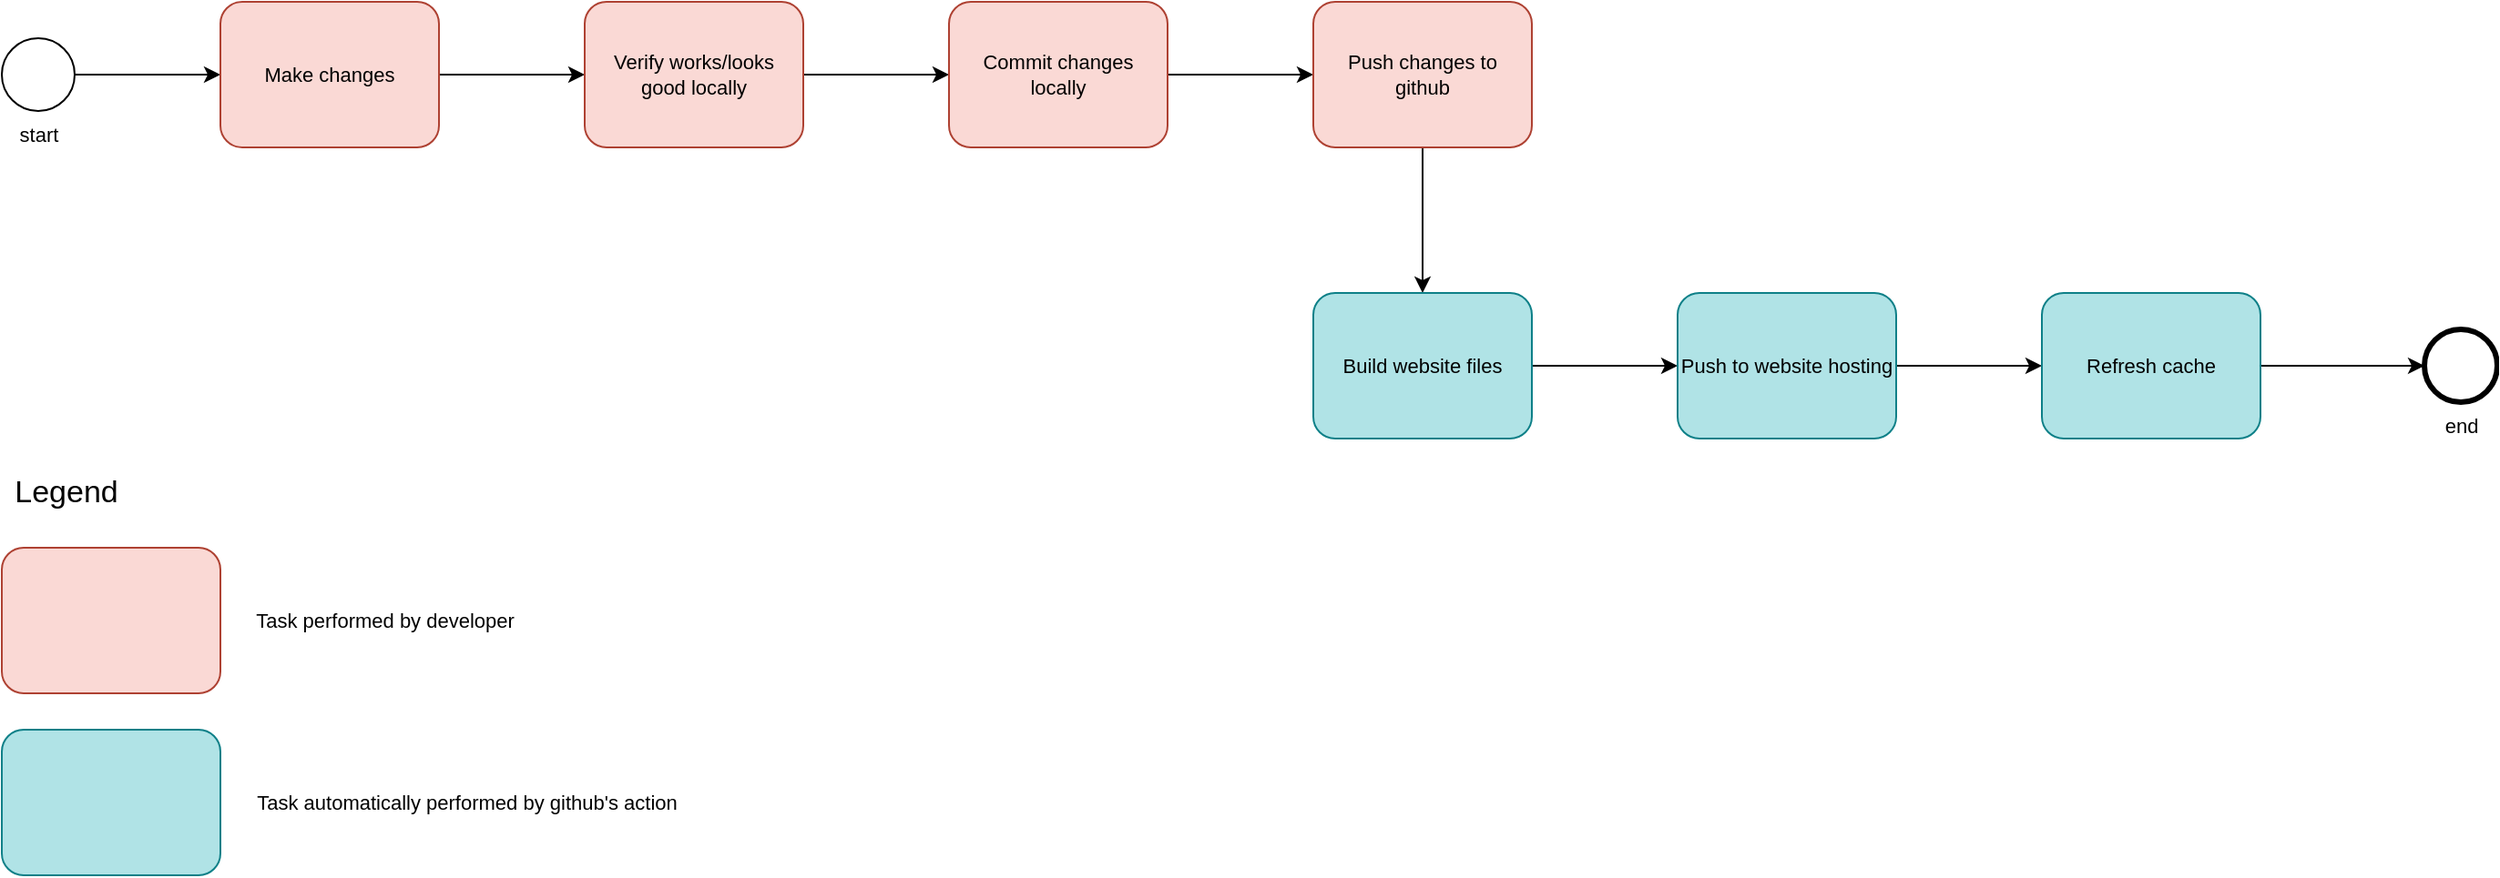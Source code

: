 <mxfile version="13.0.0" type="device"><diagram id="iCo3-tb4J8_4AIC5s0_e" name="Page-1"><mxGraphModel dx="2062" dy="1128" grid="1" gridSize="10" guides="1" tooltips="1" connect="1" arrows="1" fold="1" page="1" pageScale="1" pageWidth="850" pageHeight="1100" math="0" shadow="0"><root><mxCell id="0"/><mxCell id="1" parent="0"/><mxCell id="-RhAfYv6JuouAR7b05YL-44" value="" style="edgeStyle=orthogonalEdgeStyle;rounded=0;orthogonalLoop=1;jettySize=auto;html=1;strokeWidth=1;fontSize=11;fontColor=#000000;" edge="1" parent="1" source="-RhAfYv6JuouAR7b05YL-41"><mxGeometry relative="1" as="geometry"><mxPoint x="200" y="100" as="targetPoint"/></mxGeometry></mxCell><mxCell id="-RhAfYv6JuouAR7b05YL-41" value="start" style="shape=mxgraph.bpmn.shape;html=1;verticalLabelPosition=bottom;labelBackgroundColor=none;verticalAlign=top;align=center;perimeter=ellipsePerimeter;outlineConnect=0;outline=standard;symbol=general;fillColor=none;fontSize=11;fontColor=#000000;" vertex="1" parent="1"><mxGeometry x="80" y="80" width="40" height="40" as="geometry"/></mxCell><mxCell id="-RhAfYv6JuouAR7b05YL-42" value="end" style="shape=mxgraph.bpmn.shape;html=1;verticalLabelPosition=bottom;labelBackgroundColor=none;verticalAlign=top;align=center;perimeter=ellipsePerimeter;outlineConnect=0;outline=end;symbol=general;fillColor=none;fontSize=11;fontColor=#000000;" vertex="1" parent="1"><mxGeometry x="1410" y="240" width="40" height="40" as="geometry"/></mxCell><mxCell id="-RhAfYv6JuouAR7b05YL-48" value="" style="edgeStyle=orthogonalEdgeStyle;rounded=0;orthogonalLoop=1;jettySize=auto;html=1;strokeWidth=1;fontSize=11;fontColor=#000000;" edge="1" parent="1" source="-RhAfYv6JuouAR7b05YL-45" target="-RhAfYv6JuouAR7b05YL-47"><mxGeometry relative="1" as="geometry"/></mxCell><mxCell id="-RhAfYv6JuouAR7b05YL-45" value="Make changes" style="shape=ext;rounded=1;html=1;whiteSpace=wrap;labelBackgroundColor=none;fillColor=#fad9d5;fontSize=11;strokeColor=#ae4132;" vertex="1" parent="1"><mxGeometry x="200" y="60" width="120" height="80" as="geometry"/></mxCell><mxCell id="-RhAfYv6JuouAR7b05YL-50" value="" style="edgeStyle=orthogonalEdgeStyle;rounded=0;orthogonalLoop=1;jettySize=auto;html=1;strokeWidth=1;fontSize=11;fontColor=#000000;" edge="1" parent="1" source="-RhAfYv6JuouAR7b05YL-47" target="-RhAfYv6JuouAR7b05YL-49"><mxGeometry relative="1" as="geometry"/></mxCell><mxCell id="-RhAfYv6JuouAR7b05YL-47" value="Verify works/looks&lt;br&gt;good locally" style="shape=ext;rounded=1;html=1;whiteSpace=wrap;labelBackgroundColor=none;fillColor=#fad9d5;fontSize=11;strokeColor=#ae4132;" vertex="1" parent="1"><mxGeometry x="400" y="60" width="120" height="80" as="geometry"/></mxCell><mxCell id="-RhAfYv6JuouAR7b05YL-52" value="" style="edgeStyle=orthogonalEdgeStyle;rounded=0;orthogonalLoop=1;jettySize=auto;html=1;strokeWidth=1;fontSize=11;fontColor=#000000;" edge="1" parent="1" source="-RhAfYv6JuouAR7b05YL-49" target="-RhAfYv6JuouAR7b05YL-51"><mxGeometry relative="1" as="geometry"/></mxCell><mxCell id="-RhAfYv6JuouAR7b05YL-49" value="Commit changes&lt;br&gt;locally" style="shape=ext;rounded=1;html=1;whiteSpace=wrap;labelBackgroundColor=none;fillColor=#fad9d5;fontSize=11;strokeColor=#ae4132;" vertex="1" parent="1"><mxGeometry x="600" y="60" width="120" height="80" as="geometry"/></mxCell><mxCell id="-RhAfYv6JuouAR7b05YL-54" value="" style="edgeStyle=orthogonalEdgeStyle;rounded=0;orthogonalLoop=1;jettySize=auto;html=1;strokeWidth=1;fontSize=11;fontColor=#000000;" edge="1" parent="1" source="-RhAfYv6JuouAR7b05YL-51" target="-RhAfYv6JuouAR7b05YL-53"><mxGeometry relative="1" as="geometry"/></mxCell><mxCell id="-RhAfYv6JuouAR7b05YL-51" value="Push changes to&lt;br&gt;github" style="shape=ext;rounded=1;html=1;whiteSpace=wrap;labelBackgroundColor=none;fillColor=#fad9d5;fontSize=11;strokeColor=#ae4132;" vertex="1" parent="1"><mxGeometry x="800" y="60" width="120" height="80" as="geometry"/></mxCell><mxCell id="-RhAfYv6JuouAR7b05YL-56" value="" style="edgeStyle=orthogonalEdgeStyle;rounded=0;orthogonalLoop=1;jettySize=auto;html=1;strokeWidth=1;fontSize=11;fontColor=#000000;" edge="1" parent="1" source="-RhAfYv6JuouAR7b05YL-53" target="-RhAfYv6JuouAR7b05YL-55"><mxGeometry relative="1" as="geometry"/></mxCell><mxCell id="-RhAfYv6JuouAR7b05YL-53" value="Build website files" style="shape=ext;rounded=1;html=1;whiteSpace=wrap;labelBackgroundColor=none;fillColor=#b0e3e6;fontSize=11;strokeColor=#0e8088;" vertex="1" parent="1"><mxGeometry x="800" y="220" width="120" height="80" as="geometry"/></mxCell><mxCell id="-RhAfYv6JuouAR7b05YL-58" value="" style="edgeStyle=orthogonalEdgeStyle;rounded=0;orthogonalLoop=1;jettySize=auto;html=1;strokeWidth=1;fontSize=11;fontColor=#000000;" edge="1" parent="1" source="-RhAfYv6JuouAR7b05YL-55" target="-RhAfYv6JuouAR7b05YL-57"><mxGeometry relative="1" as="geometry"/></mxCell><mxCell id="-RhAfYv6JuouAR7b05YL-55" value="Push to website hosting" style="shape=ext;rounded=1;html=1;whiteSpace=wrap;labelBackgroundColor=none;fillColor=#b0e3e6;fontSize=11;strokeColor=#0e8088;" vertex="1" parent="1"><mxGeometry x="1000" y="220" width="120" height="80" as="geometry"/></mxCell><mxCell id="-RhAfYv6JuouAR7b05YL-60" value="" style="edgeStyle=orthogonalEdgeStyle;rounded=0;orthogonalLoop=1;jettySize=auto;html=1;strokeWidth=1;fontSize=11;fontColor=#000000;entryX=0;entryY=0.5;entryDx=0;entryDy=0;" edge="1" parent="1" source="-RhAfYv6JuouAR7b05YL-57" target="-RhAfYv6JuouAR7b05YL-42"><mxGeometry relative="1" as="geometry"><mxPoint x="1400" y="260" as="targetPoint"/></mxGeometry></mxCell><mxCell id="-RhAfYv6JuouAR7b05YL-57" value="Refresh cache" style="shape=ext;rounded=1;html=1;whiteSpace=wrap;labelBackgroundColor=none;fillColor=#b0e3e6;fontSize=11;strokeColor=#0e8088;" vertex="1" parent="1"><mxGeometry x="1200" y="220" width="120" height="80" as="geometry"/></mxCell><mxCell id="-RhAfYv6JuouAR7b05YL-84" value="" style="shape=ext;rounded=1;html=1;whiteSpace=wrap;labelBackgroundColor=none;fillColor=#fad9d5;fontSize=11;strokeColor=#ae4132;" vertex="1" parent="1"><mxGeometry x="80" y="360" width="120" height="80" as="geometry"/></mxCell><mxCell id="-RhAfYv6JuouAR7b05YL-85" value="&lt;font style=&quot;font-size: 17px&quot;&gt;Legend&lt;/font&gt;" style="text;html=1;align=center;verticalAlign=middle;resizable=0;points=[];autosize=1;fontSize=11;fontColor=#000000;" vertex="1" parent="1"><mxGeometry x="80" y="320" width="70" height="20" as="geometry"/></mxCell><mxCell id="-RhAfYv6JuouAR7b05YL-88" value="Task performed by developer" style="text;html=1;align=center;verticalAlign=middle;resizable=0;points=[];autosize=1;fontSize=11;fontColor=#000000;" vertex="1" parent="1"><mxGeometry x="210" y="390" width="160" height="20" as="geometry"/></mxCell><mxCell id="-RhAfYv6JuouAR7b05YL-89" value="" style="shape=ext;rounded=1;html=1;whiteSpace=wrap;labelBackgroundColor=none;fillColor=#b0e3e6;fontSize=11;strokeColor=#0e8088;" vertex="1" parent="1"><mxGeometry x="80" y="460" width="120" height="80" as="geometry"/></mxCell><mxCell id="-RhAfYv6JuouAR7b05YL-90" value="Task automatically performed by github's action" style="text;html=1;align=center;verticalAlign=middle;resizable=0;points=[];autosize=1;fontSize=11;fontColor=#000000;" vertex="1" parent="1"><mxGeometry x="210" y="490" width="250" height="20" as="geometry"/></mxCell></root></mxGraphModel></diagram></mxfile>
